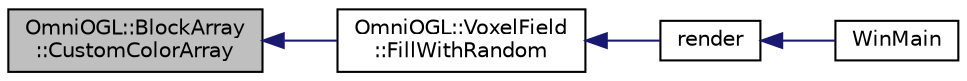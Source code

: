 digraph "OmniOGL::BlockArray::CustomColorArray"
{
  edge [fontname="Helvetica",fontsize="10",labelfontname="Helvetica",labelfontsize="10"];
  node [fontname="Helvetica",fontsize="10",shape=record];
  rankdir="LR";
  Node1 [label="OmniOGL::BlockArray\l::CustomColorArray",height=0.2,width=0.4,color="black", fillcolor="grey75", style="filled" fontcolor="black"];
  Node1 -> Node2 [dir="back",color="midnightblue",fontsize="10",style="solid",fontname="Helvetica"];
  Node2 [label="OmniOGL::VoxelField\l::FillWithRandom",height=0.2,width=0.4,color="black", fillcolor="white", style="filled",URL="$class_omni_o_g_l_1_1_voxel_field.html#a59daa28598ef945b92b4e59f0e9c4306"];
  Node2 -> Node3 [dir="back",color="midnightblue",fontsize="10",style="solid",fontname="Helvetica"];
  Node3 [label="render",height=0.2,width=0.4,color="black", fillcolor="white", style="filled",URL="$_small_o_g_l_8cpp.html#a133aba9fe60f6d354d05d69e0bbd31a7"];
  Node3 -> Node4 [dir="back",color="midnightblue",fontsize="10",style="solid",fontname="Helvetica"];
  Node4 [label="WinMain",height=0.2,width=0.4,color="black", fillcolor="white", style="filled",URL="$_small_o_g_l_8cpp.html#a66e65252a6985e382838442f280f46ba"];
}
